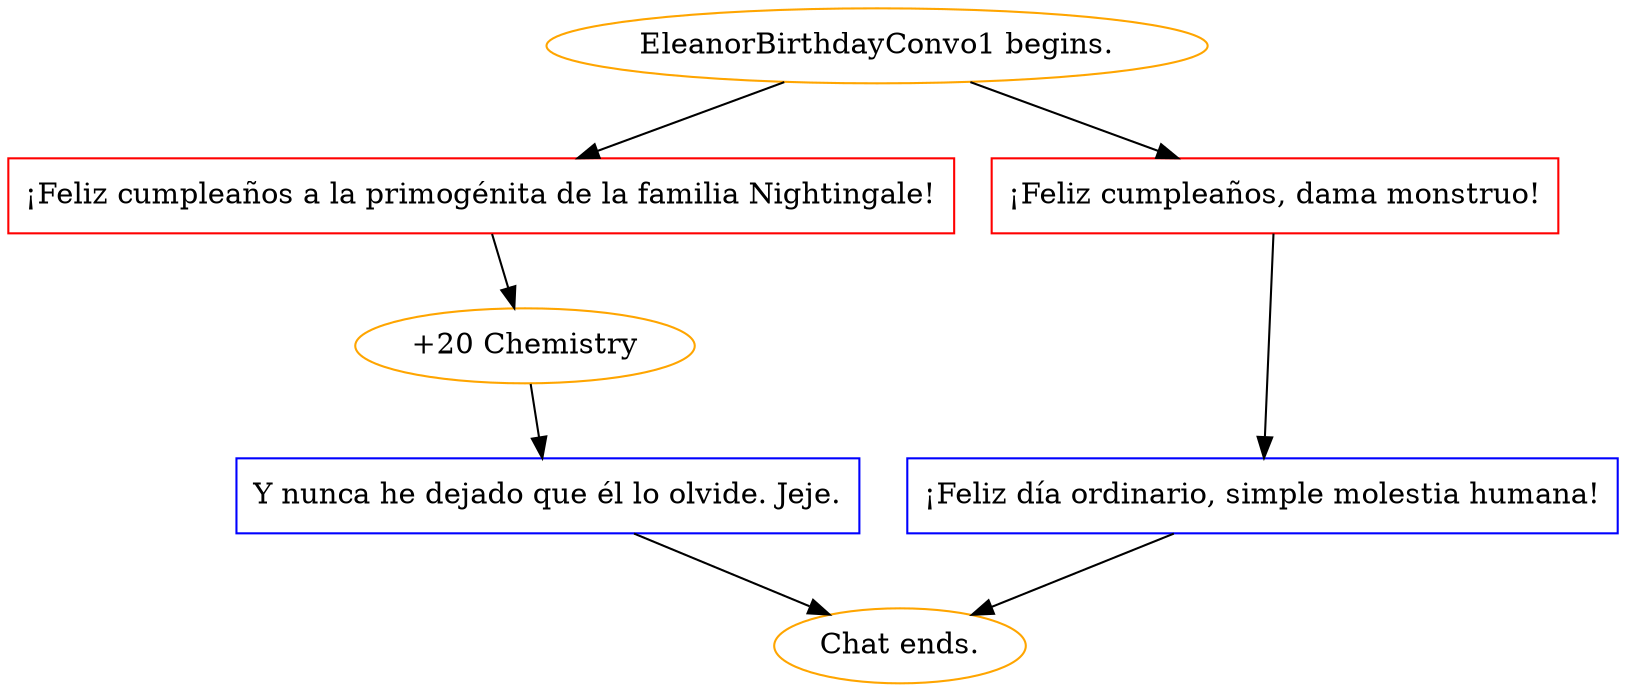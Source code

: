 digraph {
	"EleanorBirthdayConvo1 begins." [color=orange];
		"EleanorBirthdayConvo1 begins." -> j2005830738;
		"EleanorBirthdayConvo1 begins." -> j3980817798;
	j2005830738 [label="¡Feliz cumpleaños a la primogénita de la familia Nightingale!",shape=box,color=red];
		j2005830738 -> j1473838412;
	j3980817798 [label="¡Feliz cumpleaños, dama monstruo!",shape=box,color=red];
		j3980817798 -> j1704828847;
	j1473838412 [label="+20 Chemistry",color=orange];
		j1473838412 -> j1667720266;
	j1704828847 [label="¡Feliz día ordinario, simple molestia humana!",shape=box,color=blue];
		j1704828847 -> "Chat ends.";
	j1667720266 [label="Y nunca he dejado que él lo olvide. Jeje.",shape=box,color=blue];
		j1667720266 -> "Chat ends.";
	"Chat ends." [color=orange];
}